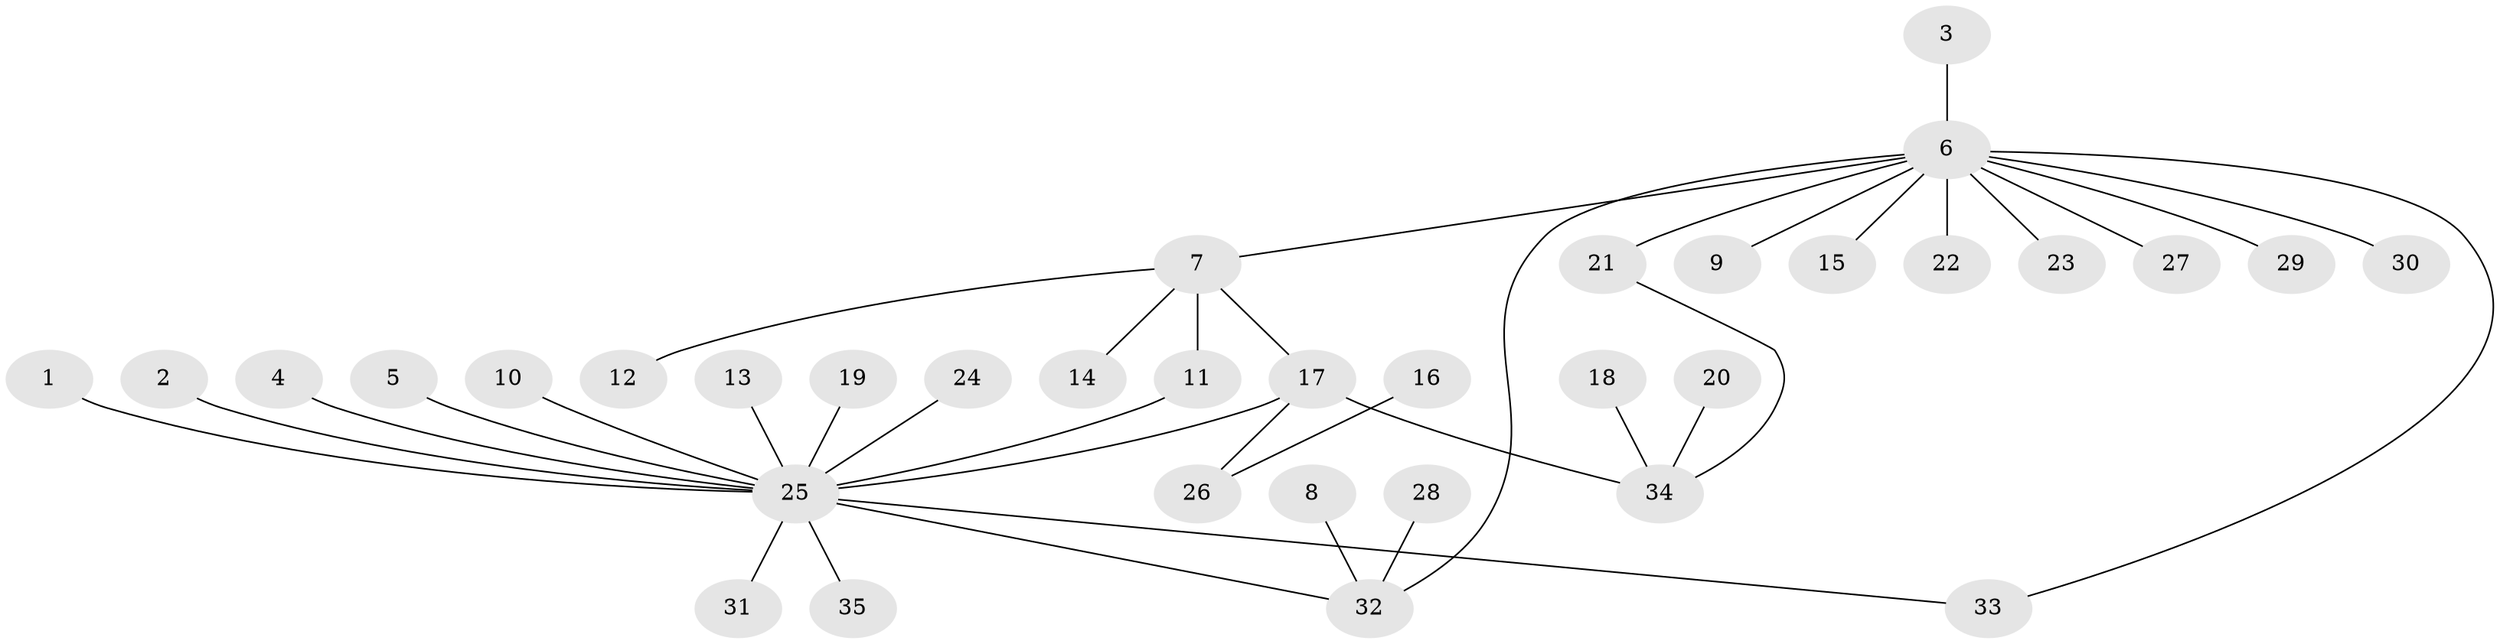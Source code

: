 // original degree distribution, {16: 0.014285714285714285, 7: 0.014285714285714285, 1: 0.6428571428571429, 15: 0.014285714285714285, 2: 0.2, 6: 0.02857142857142857, 3: 0.02857142857142857, 4: 0.04285714285714286, 5: 0.014285714285714285}
// Generated by graph-tools (version 1.1) at 2025/50/03/09/25 03:50:00]
// undirected, 35 vertices, 38 edges
graph export_dot {
graph [start="1"]
  node [color=gray90,style=filled];
  1;
  2;
  3;
  4;
  5;
  6;
  7;
  8;
  9;
  10;
  11;
  12;
  13;
  14;
  15;
  16;
  17;
  18;
  19;
  20;
  21;
  22;
  23;
  24;
  25;
  26;
  27;
  28;
  29;
  30;
  31;
  32;
  33;
  34;
  35;
  1 -- 25 [weight=1.0];
  2 -- 25 [weight=1.0];
  3 -- 6 [weight=1.0];
  4 -- 25 [weight=1.0];
  5 -- 25 [weight=1.0];
  6 -- 7 [weight=1.0];
  6 -- 9 [weight=1.0];
  6 -- 15 [weight=1.0];
  6 -- 21 [weight=1.0];
  6 -- 22 [weight=1.0];
  6 -- 23 [weight=1.0];
  6 -- 27 [weight=1.0];
  6 -- 29 [weight=1.0];
  6 -- 30 [weight=1.0];
  6 -- 32 [weight=1.0];
  6 -- 33 [weight=1.0];
  7 -- 11 [weight=1.0];
  7 -- 12 [weight=1.0];
  7 -- 14 [weight=1.0];
  7 -- 17 [weight=1.0];
  8 -- 32 [weight=1.0];
  10 -- 25 [weight=1.0];
  11 -- 25 [weight=1.0];
  13 -- 25 [weight=1.0];
  16 -- 26 [weight=1.0];
  17 -- 25 [weight=1.0];
  17 -- 26 [weight=1.0];
  17 -- 34 [weight=1.0];
  18 -- 34 [weight=1.0];
  19 -- 25 [weight=1.0];
  20 -- 34 [weight=1.0];
  21 -- 34 [weight=1.0];
  24 -- 25 [weight=1.0];
  25 -- 31 [weight=1.0];
  25 -- 32 [weight=1.0];
  25 -- 33 [weight=1.0];
  25 -- 35 [weight=1.0];
  28 -- 32 [weight=1.0];
}
